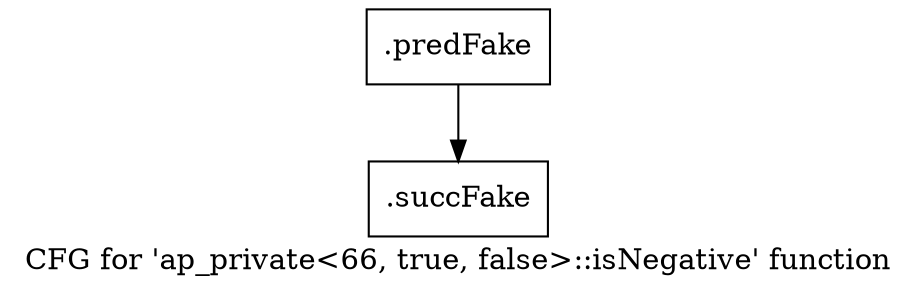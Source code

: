 digraph "CFG for 'ap_private\<66, true, false\>::isNegative' function" {
	label="CFG for 'ap_private\<66, true, false\>::isNegative' function";

	Node0x5f3a7f0 [shape=record,filename="",linenumber="",label="{.predFake}"];
	Node0x5f3a7f0 -> Node0x62ff4d0[ callList="" memoryops="" filename="/mnt/xilinx/Vitis_HLS/2021.2/include/etc/ap_private.h" execusionnum="5"];
	Node0x62ff4d0 [shape=record,filename="/mnt/xilinx/Vitis_HLS/2021.2/include/etc/ap_private.h",linenumber="4572",label="{.succFake}"];
}

